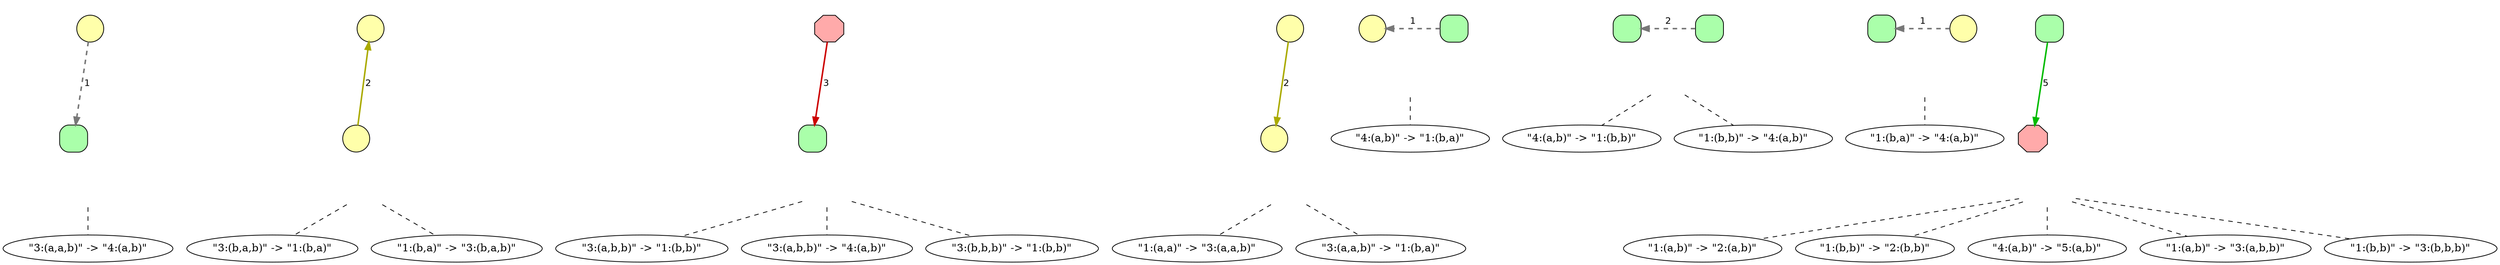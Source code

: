 
digraph{
rankdir=TB

subgraph cluster_0 {
    style=filled;
    color=transparent;
    e0_start [style=filled, height=0.45, fillcolor="#FFFFAA", width=0.45, fontname=Courier, fontsize=14, shape=circle, label=" "];
e0_end [shape=box, fontname=Courier, fontsize=14, fillcolor="#AAFFAA", style="filled,rounded", width=0.51, height=0.5, label=" "];

    e0_start -> e0_end [ pensize=5,penwidth=2,color="#777777",constraint=true,fontname=Helvetica,style=dashed,fontsize=12, minlen=2, label=1 ];
    e0_inv [style=invis]
    e0_start -> e0_inv [style=invis]
    e0_end -> e0_inv [style=invis]
};
            

subgraph cluster_1 {
    style=filled;
    color=transparent;
    e1_start [style=filled, height=0.45, fillcolor="#FFFFAA", width=0.45, fontname=Courier, fontsize=14, shape=circle, label=" "];
e1_end [style=filled, height=0.45, fillcolor="#FFFFAA", width=0.45, fontname=Courier, fontsize=14, shape=circle, label=" "];

    e1_start -> e1_end [ pensize=5,penwidth=2,fontname=Helvetica,color="#AAAA00",dir=back,fontsize=12, minlen=2, label=2 ];
    e1_inv [style=invis]
    e1_start -> e1_inv [style=invis]
    e1_end -> e1_inv [style=invis]
};
            

subgraph cluster_2 {
    style=filled;
    color=transparent;
    e2_start [style=filled, shape=octagon, fillcolor="#FFAAAA", fontname=Courier, fontsize=14, width=0, height=0, label=" "];
e2_end [shape=box, fontname=Courier, fontsize=14, fillcolor="#AAFFAA", style="filled,rounded", width=0.51, height=0.5, label=" "];

    e2_start -> e2_end [ pensize=5,penwidth=2,fontname=Helvetica,color="#CC0000",fontsize=12, minlen=2, label=3 ];
    e2_inv [style=invis]
    e2_start -> e2_inv [style=invis]
    e2_end -> e2_inv [style=invis]
};
            

subgraph cluster_3 {
    style=filled;
    color=transparent;
    e3_start [style=filled, height=0.45, fillcolor="#FFFFAA", width=0.45, fontname=Courier, fontsize=14, shape=circle, label=" "];
e3_end [style=filled, height=0.45, fillcolor="#FFFFAA", width=0.45, fontname=Courier, fontsize=14, shape=circle, label=" "];

    e3_start -> e3_end [ pensize=5,penwidth=2,fontname=Helvetica,color="#AAAA00",fontsize=12, minlen=2, label=2 ];
    e3_inv [style=invis]
    e3_start -> e3_inv [style=invis]
    e3_end -> e3_inv [style=invis]
};
            

subgraph cluster_4 {
    style=filled;
    color=transparent;
    e4_start [shape=box, fontname=Courier, fontsize=14, fillcolor="#AAFFAA", style="filled,rounded", width=0.51, height=0.5, label=" "];
e4_end [style=filled, height=0.45, fillcolor="#FFFFAA", width=0.45, fontname=Courier, fontsize=14, shape=circle, label=" "];

    e4_start -> e4_end [ pensize=5,penwidth=2,color="#777777",fontname=Helvetica,constraint=false,style=dashed,fontsize=12, minlen=2, label=1 ];
    e4_inv [style=invis]
    e4_start -> e4_inv [style=invis]
    e4_end -> e4_inv [style=invis]
};
            

subgraph cluster_5 {
    style=filled;
    color=transparent;
    e5_start [shape=box, fontname=Courier, fontsize=14, fillcolor="#AAFFAA", style="filled,rounded", width=0.51, height=0.5, label=" "];
e5_end [shape=box, fontname=Courier, fontsize=14, fillcolor="#AAFFAA", style="filled,rounded", width=0.51, height=0.5, label=" "];

    e5_start -> e5_end [ pensize=5,penwidth=2,color="#777777",fontname=Helvetica,constraint=false,style=dashed,fontsize=12, minlen=2, label=2 ];
    e5_inv [style=invis]
    e5_start -> e5_inv [style=invis]
    e5_end -> e5_inv [style=invis]
};
            

subgraph cluster_6 {
    style=filled;
    color=transparent;
    e6_start [style=filled, height=0.45, fillcolor="#FFFFAA", width=0.45, fontname=Courier, fontsize=14, shape=circle, label=" "];
e6_end [shape=box, fontname=Courier, fontsize=14, fillcolor="#AAFFAA", style="filled,rounded", width=0.51, height=0.5, label=" "];

    e6_start -> e6_end [ pensize=5,penwidth=2,color="#777777",fontname=Helvetica,constraint=false,style=dashed,fontsize=12, minlen=2, label=1 ];
    e6_inv [style=invis]
    e6_start -> e6_inv [style=invis]
    e6_end -> e6_inv [style=invis]
};
            

subgraph cluster_7 {
    style=filled;
    color=transparent;
    e7_start [shape=box, fontname=Courier, fontsize=14, fillcolor="#AAFFAA", style="filled,rounded", width=0.51, height=0.5, label=" "];
e7_end [style=filled, shape=octagon, fillcolor="#FFAAAA", fontname=Courier, fontsize=14, width=0, height=0, label=" "];

    e7_start -> e7_end [ color="#00BB00",pensize=5,penwidth=2,fontname=Helvetica,fontsize=12, minlen=2, label=5 ];
    e7_inv [style=invis]
    e7_start -> e7_inv [style=invis]
    e7_end -> e7_inv [style=invis]
};
            
n8 [ label="\"3:(a,a,b)\" -> \"4:(a,b)\""];
e0_inv -> n8 [dir=none, style=dashed];
n9 [ label="\"3:(b,a,b)\" -> \"1:(b,a)\""];
e1_inv -> n9 [dir=none, style=dashed];
n10 [ label="\"1:(b,a)\" -> \"3:(b,a,b)\""];
e1_inv -> n10 [dir=none, style=dashed];
n11 [ label="\"3:(a,b,b)\" -> \"1:(b,b)\""];
e2_inv -> n11 [dir=none, style=dashed];
n12 [ label="\"3:(a,b,b)\" -> \"4:(a,b)\""];
e2_inv -> n12 [dir=none, style=dashed];
n13 [ label="\"3:(b,b,b)\" -> \"1:(b,b)\""];
e2_inv -> n13 [dir=none, style=dashed];
n14 [ label="\"1:(a,a)\" -> \"3:(a,a,b)\""];
e3_inv -> n14 [dir=none, style=dashed];
n15 [ label="\"3:(a,a,b)\" -> \"1:(b,a)\""];
e3_inv -> n15 [dir=none, style=dashed];
n16 [ label="\"4:(a,b)\" -> \"1:(b,a)\""];
e4_inv -> n16 [dir=none, style=dashed];
n17 [ label="\"4:(a,b)\" -> \"1:(b,b)\""];
e5_inv -> n17 [dir=none, style=dashed];
n18 [ label="\"1:(b,b)\" -> \"4:(a,b)\""];
e5_inv -> n18 [dir=none, style=dashed];
n19 [ label="\"1:(b,a)\" -> \"4:(a,b)\""];
e6_inv -> n19 [dir=none, style=dashed];
n20 [ label="\"1:(a,b)\" -> \"2:(a,b)\""];
e7_inv -> n20 [dir=none, style=dashed];
n21 [ label="\"1:(b,b)\" -> \"2:(b,b)\""];
e7_inv -> n21 [dir=none, style=dashed];
n22 [ label="\"4:(a,b)\" -> \"5:(a,b)\""];
e7_inv -> n22 [dir=none, style=dashed];
n23 [ label="\"1:(a,b)\" -> \"3:(a,b,b)\""];
e7_inv -> n23 [dir=none, style=dashed];
n24 [ label="\"1:(b,b)\" -> \"3:(b,b,b)\""];
e7_inv -> n24 [dir=none, style=dashed];

}
            